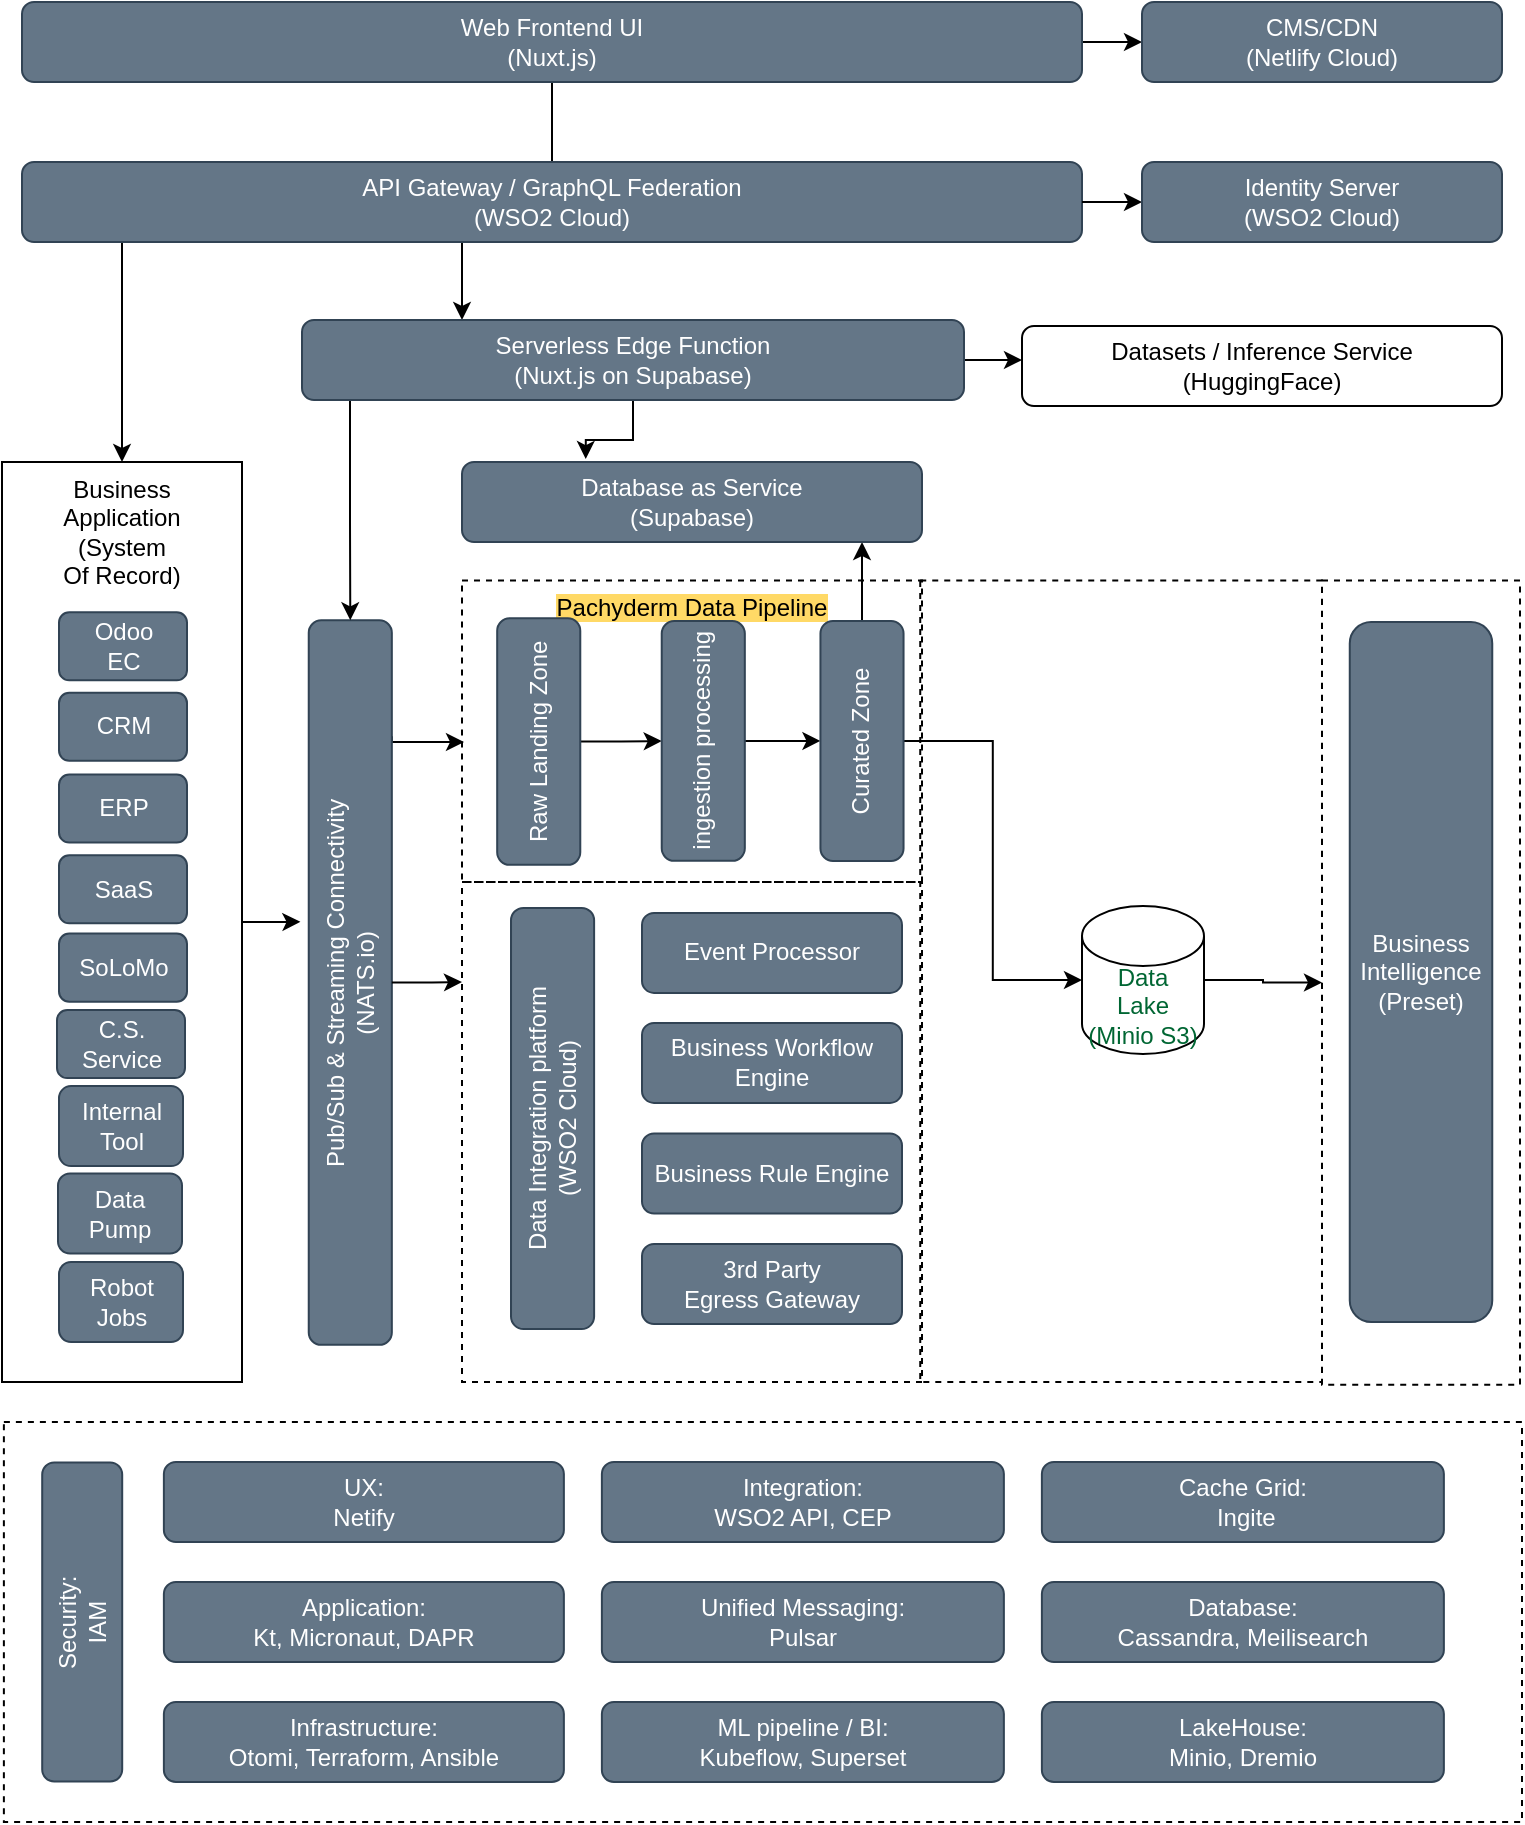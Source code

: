 <mxfile version="22.1.5" type="github">
  <diagram name="Page-1" id="63fa74Grwjo4TsL1Jt9k">
    <mxGraphModel dx="1363" dy="851" grid="1" gridSize="10" guides="1" tooltips="1" connect="1" arrows="1" fold="1" page="1" pageScale="1" pageWidth="850" pageHeight="1100" math="0" shadow="0">
      <root>
        <mxCell id="0" />
        <mxCell id="1" parent="0" />
        <mxCell id="QkDSQcAo3J11459JGNHK-1" value="" style="rounded=0;whiteSpace=wrap;html=1;align=center;verticalAlign=top;strokeColor=default;fillColor=none;dashed=1;" vertex="1" parent="1">
          <mxGeometry x="70.94" y="830" width="759.06" height="200" as="geometry" />
        </mxCell>
        <mxCell id="QkDSQcAo3J11459JGNHK-2" value="" style="rounded=0;whiteSpace=wrap;html=1;align=center;verticalAlign=top;strokeColor=default;fillColor=none;dashed=1;" vertex="1" parent="1">
          <mxGeometry x="529.12" y="409.23" width="200.88" height="400.77" as="geometry" />
        </mxCell>
        <mxCell id="QkDSQcAo3J11459JGNHK-6" value="" style="rounded=0;whiteSpace=wrap;html=1;align=center;verticalAlign=top;strokeColor=default;fillColor=none;dashed=1;" vertex="1" parent="1">
          <mxGeometry x="730" y="409.23" width="99" height="402.11" as="geometry" />
        </mxCell>
        <mxCell id="QkDSQcAo3J11459JGNHK-7" value="" style="rounded=0;whiteSpace=wrap;html=1;align=center;verticalAlign=top;strokeColor=default;fillColor=none;dashed=1;" vertex="1" parent="1">
          <mxGeometry x="300" y="560" width="230" height="250" as="geometry" />
        </mxCell>
        <mxCell id="QkDSQcAo3J11459JGNHK-8" value="&lt;span style=&quot;background-color: rgb(255, 217, 102);&quot;&gt;Pachyderm Data Pipeline&lt;/span&gt;" style="rounded=0;whiteSpace=wrap;html=1;align=center;verticalAlign=top;strokeColor=default;fillColor=none;dashed=1;" vertex="1" parent="1">
          <mxGeometry x="300" y="409.23" width="230" height="150.77" as="geometry" />
        </mxCell>
        <mxCell id="QkDSQcAo3J11459JGNHK-9" style="edgeStyle=orthogonalEdgeStyle;rounded=0;orthogonalLoop=1;jettySize=auto;html=1;fontColor=#000099;startArrow=none;startFill=0;endArrow=none;endFill=0;entryX=0.5;entryY=0;entryDx=0;entryDy=0;" edge="1" parent="1" source="QkDSQcAo3J11459JGNHK-10" target="QkDSQcAo3J11459JGNHK-14">
          <mxGeometry relative="1" as="geometry" />
        </mxCell>
        <mxCell id="QkDSQcAo3J11459JGNHK-73" style="edgeStyle=orthogonalEdgeStyle;rounded=0;orthogonalLoop=1;jettySize=auto;html=1;entryX=0;entryY=0.5;entryDx=0;entryDy=0;" edge="1" parent="1" source="QkDSQcAo3J11459JGNHK-10" target="QkDSQcAo3J11459JGNHK-57">
          <mxGeometry relative="1" as="geometry" />
        </mxCell>
        <mxCell id="QkDSQcAo3J11459JGNHK-10" value="Web Frontend UI&lt;br&gt;(Nuxt.js)" style="rounded=1;whiteSpace=wrap;html=1;fillColor=#647687;strokeColor=#314354;fontColor=#ffffff;" vertex="1" parent="1">
          <mxGeometry x="80" y="120" width="530" height="40" as="geometry" />
        </mxCell>
        <mxCell id="QkDSQcAo3J11459JGNHK-11" style="edgeStyle=orthogonalEdgeStyle;rounded=0;orthogonalLoop=1;jettySize=auto;html=1;fontColor=#000099;startArrow=none;startFill=0;endArrow=classic;endFill=1;" edge="1" parent="1" source="QkDSQcAo3J11459JGNHK-14" target="QkDSQcAo3J11459JGNHK-16">
          <mxGeometry relative="1" as="geometry">
            <mxPoint x="140" y="280" as="targetPoint" />
            <Array as="points">
              <mxPoint x="130" y="290" />
              <mxPoint x="130" y="290" />
            </Array>
          </mxGeometry>
        </mxCell>
        <mxCell id="QkDSQcAo3J11459JGNHK-12" style="edgeStyle=orthogonalEdgeStyle;rounded=0;orthogonalLoop=1;jettySize=auto;html=1;fontColor=#000099;startArrow=none;startFill=0;endArrow=classic;endFill=1;" edge="1" parent="1" source="QkDSQcAo3J11459JGNHK-14" target="QkDSQcAo3J11459JGNHK-27">
          <mxGeometry relative="1" as="geometry">
            <Array as="points">
              <mxPoint x="300" y="250" />
              <mxPoint x="300" y="250" />
            </Array>
          </mxGeometry>
        </mxCell>
        <mxCell id="QkDSQcAo3J11459JGNHK-13" style="edgeStyle=orthogonalEdgeStyle;rounded=0;orthogonalLoop=1;jettySize=auto;html=1;startArrow=none;startFill=0;endArrow=classic;endFill=1;exitX=1;exitY=0.5;exitDx=0;exitDy=0;" edge="1" parent="1" source="QkDSQcAo3J11459JGNHK-27" target="QkDSQcAo3J11459JGNHK-29">
          <mxGeometry relative="1" as="geometry">
            <Array as="points">
              <mxPoint x="650" y="299" />
              <mxPoint x="650" y="299" />
            </Array>
          </mxGeometry>
        </mxCell>
        <mxCell id="QkDSQcAo3J11459JGNHK-14" value="API Gateway / GraphQL Federation&lt;br&gt;(WSO2 Cloud)" style="rounded=1;whiteSpace=wrap;html=1;fillColor=#647687;strokeColor=#314354;fontColor=#ffffff;" vertex="1" parent="1">
          <mxGeometry x="80" y="200" width="530" height="40" as="geometry" />
        </mxCell>
        <mxCell id="QkDSQcAo3J11459JGNHK-16" value="Business&lt;br&gt;Application&lt;br&gt;(System&lt;br&gt;Of Record)" style="rounded=0;whiteSpace=wrap;html=1;align=center;verticalAlign=top;" vertex="1" parent="1">
          <mxGeometry x="70" y="350" width="120" height="460" as="geometry" />
        </mxCell>
        <mxCell id="QkDSQcAo3J11459JGNHK-17" value="C.S. Service" style="rounded=1;whiteSpace=wrap;html=1;fillColor=#647687;strokeColor=#314354;fontColor=#ffffff;" vertex="1" parent="QkDSQcAo3J11459JGNHK-16">
          <mxGeometry x="27.5" y="273.973" width="64" height="34.074" as="geometry" />
        </mxCell>
        <mxCell id="QkDSQcAo3J11459JGNHK-18" value="Odoo&lt;br&gt;EC" style="rounded=1;whiteSpace=wrap;html=1;fillColor=#647687;strokeColor=#314354;fontColor=#ffffff;" vertex="1" parent="QkDSQcAo3J11459JGNHK-16">
          <mxGeometry x="28.5" y="75.105" width="64" height="34.074" as="geometry" />
        </mxCell>
        <mxCell id="QkDSQcAo3J11459JGNHK-19" value="CRM" style="rounded=1;whiteSpace=wrap;html=1;fillColor=#647687;strokeColor=#314354;fontColor=#ffffff;" vertex="1" parent="QkDSQcAo3J11459JGNHK-16">
          <mxGeometry x="28.5" y="115.338" width="64" height="34.074" as="geometry" />
        </mxCell>
        <mxCell id="QkDSQcAo3J11459JGNHK-20" value="ERP" style="rounded=1;whiteSpace=wrap;html=1;fillColor=#647687;strokeColor=#314354;fontColor=#ffffff;" vertex="1" parent="QkDSQcAo3J11459JGNHK-16">
          <mxGeometry x="28.5" y="156.227" width="64" height="34.074" as="geometry" />
        </mxCell>
        <mxCell id="QkDSQcAo3J11459JGNHK-21" value="SaaS" style="rounded=1;whiteSpace=wrap;html=1;fillColor=#647687;strokeColor=#314354;fontColor=#ffffff;" vertex="1" parent="QkDSQcAo3J11459JGNHK-16">
          <mxGeometry x="28.5" y="196.596" width="64" height="34.074" as="geometry" />
        </mxCell>
        <mxCell id="QkDSQcAo3J11459JGNHK-22" value="SoLoMo" style="rounded=1;whiteSpace=wrap;html=1;fillColor=#647687;strokeColor=#314354;fontColor=#ffffff;" vertex="1" parent="QkDSQcAo3J11459JGNHK-16">
          <mxGeometry x="28.5" y="235.79" width="64" height="34.074" as="geometry" />
        </mxCell>
        <mxCell id="QkDSQcAo3J11459JGNHK-23" value="Robot&lt;br&gt;Jobs" style="rounded=1;whiteSpace=wrap;html=1;fillColor=#647687;strokeColor=#314354;fontColor=#ffffff;" vertex="1" parent="QkDSQcAo3J11459JGNHK-16">
          <mxGeometry x="28.5" y="400" width="62" height="40" as="geometry" />
        </mxCell>
        <mxCell id="QkDSQcAo3J11459JGNHK-71" value="Internal&lt;br&gt;Tool" style="rounded=1;whiteSpace=wrap;html=1;fillColor=#647687;strokeColor=#314354;fontColor=#ffffff;" vertex="1" parent="QkDSQcAo3J11459JGNHK-16">
          <mxGeometry x="28.5" y="312.05" width="62" height="40" as="geometry" />
        </mxCell>
        <mxCell id="QkDSQcAo3J11459JGNHK-24" style="edgeStyle=orthogonalEdgeStyle;rounded=0;orthogonalLoop=1;jettySize=auto;html=1;fontColor=#000099;startArrow=none;startFill=0;endArrow=classic;endFill=1;exitX=0.84;exitY=1;exitDx=0;exitDy=0;exitPerimeter=0;" edge="1" parent="1" source="QkDSQcAo3J11459JGNHK-25">
          <mxGeometry relative="1" as="geometry">
            <mxPoint x="301" y="490" as="targetPoint" />
            <Array as="points">
              <mxPoint x="265" y="490" />
            </Array>
          </mxGeometry>
        </mxCell>
        <mxCell id="QkDSQcAo3J11459JGNHK-25" value="Pub/Sub &amp;amp; Streaming Connectivity &lt;br&gt;(NATS.io)" style="rounded=1;whiteSpace=wrap;html=1;fillColor=#647687;strokeColor=#314354;fontColor=#ffffff;rotation=-90;" vertex="1" parent="1">
          <mxGeometry x="63.0" y="589.51" width="362.29" height="41.55" as="geometry" />
        </mxCell>
        <mxCell id="QkDSQcAo3J11459JGNHK-26" style="edgeStyle=orthogonalEdgeStyle;rounded=0;orthogonalLoop=1;jettySize=auto;html=1;fontColor=#000099;startArrow=none;startFill=0;endArrow=classic;endFill=1;entryX=0.269;entryY=-0.037;entryDx=0;entryDy=0;entryPerimeter=0;" edge="1" parent="1" source="QkDSQcAo3J11459JGNHK-27" target="QkDSQcAo3J11459JGNHK-39">
          <mxGeometry relative="1" as="geometry">
            <Array as="points" />
          </mxGeometry>
        </mxCell>
        <mxCell id="QkDSQcAo3J11459JGNHK-84" style="edgeStyle=orthogonalEdgeStyle;rounded=0;orthogonalLoop=1;jettySize=auto;html=1;entryX=1;entryY=0.5;entryDx=0;entryDy=0;" edge="1" parent="1" source="QkDSQcAo3J11459JGNHK-27" target="QkDSQcAo3J11459JGNHK-25">
          <mxGeometry relative="1" as="geometry">
            <Array as="points">
              <mxPoint x="244" y="380" />
              <mxPoint x="244" y="380" />
            </Array>
          </mxGeometry>
        </mxCell>
        <mxCell id="QkDSQcAo3J11459JGNHK-27" value="Serverless Edge Function&lt;br&gt;(Nuxt.js on Supabase)" style="rounded=1;whiteSpace=wrap;html=1;fillColor=#647687;strokeColor=#314354;fontColor=#ffffff;" vertex="1" parent="1">
          <mxGeometry x="220" y="279" width="331" height="40" as="geometry" />
        </mxCell>
        <mxCell id="QkDSQcAo3J11459JGNHK-29" value="Datasets / Inference Service&lt;br&gt;(HuggingFace)" style="rounded=1;whiteSpace=wrap;html=1;" vertex="1" parent="1">
          <mxGeometry x="580" y="282" width="240" height="40" as="geometry" />
        </mxCell>
        <mxCell id="QkDSQcAo3J11459JGNHK-32" style="edgeStyle=orthogonalEdgeStyle;rounded=0;orthogonalLoop=1;jettySize=auto;html=1;entryX=0.5;entryY=0;entryDx=0;entryDy=0;fontColor=#000099;startArrow=none;startFill=0;endArrow=classic;endFill=1;" edge="1" parent="1" source="QkDSQcAo3J11459JGNHK-33" target="QkDSQcAo3J11459JGNHK-35">
          <mxGeometry relative="1" as="geometry" />
        </mxCell>
        <mxCell id="QkDSQcAo3J11459JGNHK-33" value="Raw Landing Zone" style="rounded=1;whiteSpace=wrap;html=1;fillColor=#647687;strokeColor=#314354;fontColor=#ffffff;rotation=-90;" vertex="1" parent="1">
          <mxGeometry x="276.73" y="469" width="123.27" height="41.55" as="geometry" />
        </mxCell>
        <mxCell id="QkDSQcAo3J11459JGNHK-34" style="edgeStyle=orthogonalEdgeStyle;rounded=0;orthogonalLoop=1;jettySize=auto;html=1;entryX=0.5;entryY=0;entryDx=0;entryDy=0;fontColor=#000099;startArrow=none;startFill=0;endArrow=classic;endFill=1;" edge="1" parent="1" source="QkDSQcAo3J11459JGNHK-35" target="QkDSQcAo3J11459JGNHK-38">
          <mxGeometry relative="1" as="geometry" />
        </mxCell>
        <mxCell id="QkDSQcAo3J11459JGNHK-35" value="ingestion processing" style="rounded=1;whiteSpace=wrap;html=1;fillColor=#647687;strokeColor=#314354;fontColor=#ffffff;rotation=-90;" vertex="1" parent="1">
          <mxGeometry x="360.71" y="468.71" width="119.86" height="41.55" as="geometry" />
        </mxCell>
        <mxCell id="QkDSQcAo3J11459JGNHK-36" style="edgeStyle=orthogonalEdgeStyle;rounded=0;orthogonalLoop=1;jettySize=auto;html=1;fontColor=#006633;startArrow=none;startFill=0;endArrow=classic;endFill=1;" edge="1" parent="1" source="QkDSQcAo3J11459JGNHK-38" target="QkDSQcAo3J11459JGNHK-39">
          <mxGeometry relative="1" as="geometry">
            <Array as="points">
              <mxPoint x="500" y="420" />
              <mxPoint x="500" y="420" />
            </Array>
          </mxGeometry>
        </mxCell>
        <mxCell id="QkDSQcAo3J11459JGNHK-37" style="edgeStyle=orthogonalEdgeStyle;rounded=0;orthogonalLoop=1;jettySize=auto;html=1;entryX=0;entryY=0.5;entryDx=0;entryDy=0;entryPerimeter=0;fontColor=#000099;startArrow=none;startFill=0;endArrow=classic;endFill=1;" edge="1" parent="1" source="QkDSQcAo3J11459JGNHK-38" target="QkDSQcAo3J11459JGNHK-40">
          <mxGeometry relative="1" as="geometry">
            <Array as="points" />
          </mxGeometry>
        </mxCell>
        <mxCell id="QkDSQcAo3J11459JGNHK-38" value="Curated Zone" style="rounded=1;whiteSpace=wrap;html=1;fillColor=#647687;strokeColor=#314354;fontColor=#ffffff;rotation=-90;" vertex="1" parent="1">
          <mxGeometry x="440" y="468.71" width="120" height="41.55" as="geometry" />
        </mxCell>
        <mxCell id="QkDSQcAo3J11459JGNHK-39" value="Database as Service&lt;br&gt;(Supabase)" style="rounded=1;whiteSpace=wrap;html=1;fillColor=#647687;strokeColor=#314354;fontColor=#ffffff;" vertex="1" parent="1">
          <mxGeometry x="300" y="350" width="230" height="40" as="geometry" />
        </mxCell>
        <mxCell id="QkDSQcAo3J11459JGNHK-94" style="edgeStyle=orthogonalEdgeStyle;rounded=0;orthogonalLoop=1;jettySize=auto;html=1;" edge="1" parent="1" source="QkDSQcAo3J11459JGNHK-40" target="QkDSQcAo3J11459JGNHK-6">
          <mxGeometry relative="1" as="geometry" />
        </mxCell>
        <mxCell id="QkDSQcAo3J11459JGNHK-40" value="Data&lt;br&gt;Lake&lt;br&gt;(Minio S3)" style="shape=cylinder3;whiteSpace=wrap;html=1;boundedLbl=1;backgroundOutline=1;size=15;fillStyle=auto;fontColor=#006633;fillColor=default;" vertex="1" parent="1">
          <mxGeometry x="610" y="572" width="61" height="74" as="geometry" />
        </mxCell>
        <mxCell id="QkDSQcAo3J11459JGNHK-43" value="Business Rule Engine" style="rounded=1;whiteSpace=wrap;html=1;fillColor=#647687;strokeColor=#314354;fontColor=#ffffff;" vertex="1" parent="1">
          <mxGeometry x="390" y="685.77" width="130" height="40" as="geometry" />
        </mxCell>
        <mxCell id="QkDSQcAo3J11459JGNHK-44" value="Business Workflow&lt;br&gt;Engine" style="rounded=1;whiteSpace=wrap;html=1;fillColor=#647687;strokeColor=#314354;fontColor=#ffffff;" vertex="1" parent="1">
          <mxGeometry x="390" y="630.44" width="130" height="40" as="geometry" />
        </mxCell>
        <mxCell id="QkDSQcAo3J11459JGNHK-45" value="Event Processor" style="rounded=1;whiteSpace=wrap;html=1;fillColor=#647687;strokeColor=#314354;fontColor=#ffffff;" vertex="1" parent="1">
          <mxGeometry x="390" y="575.44" width="130" height="40" as="geometry" />
        </mxCell>
        <mxCell id="QkDSQcAo3J11459JGNHK-47" value="Data Integration platform&lt;br&gt;(WSO2 Cloud)" style="rounded=1;whiteSpace=wrap;html=1;fillColor=#647687;strokeColor=#314354;fontColor=#ffffff;rotation=-90;" vertex="1" parent="1">
          <mxGeometry x="240" y="657.45" width="210.56" height="41.55" as="geometry" />
        </mxCell>
        <mxCell id="QkDSQcAo3J11459JGNHK-48" style="edgeStyle=orthogonalEdgeStyle;rounded=0;orthogonalLoop=1;jettySize=auto;html=1;endArrow=none;endFill=0;startArrow=classic;startFill=1;" edge="1" parent="1" source="QkDSQcAo3J11459JGNHK-49" target="QkDSQcAo3J11459JGNHK-14">
          <mxGeometry relative="1" as="geometry" />
        </mxCell>
        <mxCell id="QkDSQcAo3J11459JGNHK-49" value="Identity Server&lt;br&gt;(WSO2 Cloud)" style="rounded=1;whiteSpace=wrap;html=1;fillColor=#647687;strokeColor=#314354;fontColor=#ffffff;" vertex="1" parent="1">
          <mxGeometry x="640" y="200" width="180" height="40" as="geometry" />
        </mxCell>
        <mxCell id="QkDSQcAo3J11459JGNHK-50" value="3rd Party &lt;br&gt;Egress Gateway" style="rounded=1;whiteSpace=wrap;html=1;fillColor=#647687;strokeColor=#314354;fontColor=#ffffff;" vertex="1" parent="1">
          <mxGeometry x="390" y="741.01" width="130" height="40" as="geometry" />
        </mxCell>
        <mxCell id="QkDSQcAo3J11459JGNHK-51" value="Business&lt;br&gt;Intelligence&lt;br&gt;(Preset)" style="rounded=1;whiteSpace=wrap;html=1;fillColor=#647687;strokeColor=#314354;fontColor=#ffffff;" vertex="1" parent="1">
          <mxGeometry x="743.88" y="430" width="71.25" height="350" as="geometry" />
        </mxCell>
        <mxCell id="QkDSQcAo3J11459JGNHK-52" value="Data&lt;br&gt;Pump" style="rounded=1;whiteSpace=wrap;html=1;fillColor=#647687;strokeColor=#314354;fontColor=#ffffff;" vertex="1" parent="1">
          <mxGeometry x="98" y="705.78" width="62" height="40" as="geometry" />
        </mxCell>
        <mxCell id="QkDSQcAo3J11459JGNHK-53" style="edgeStyle=orthogonalEdgeStyle;rounded=0;orthogonalLoop=1;jettySize=auto;html=1;exitX=0.5;exitY=1;exitDx=0;exitDy=0;startArrow=none;startFill=0;endArrow=none;endFill=0;" edge="1" parent="1" source="QkDSQcAo3J11459JGNHK-16" target="QkDSQcAo3J11459JGNHK-16">
          <mxGeometry relative="1" as="geometry" />
        </mxCell>
        <mxCell id="QkDSQcAo3J11459JGNHK-57" value="CMS/CDN&lt;br&gt;(Netlify Cloud)" style="rounded=1;whiteSpace=wrap;html=1;fillColor=#647687;strokeColor=#314354;fontColor=#ffffff;" vertex="1" parent="1">
          <mxGeometry x="640" y="120" width="180" height="40" as="geometry" />
        </mxCell>
        <mxCell id="QkDSQcAo3J11459JGNHK-58" value="UX: &lt;br&gt;Netify" style="rounded=1;whiteSpace=wrap;html=1;fillColor=#647687;fontColor=#ffffff;strokeColor=#314354;" vertex="1" parent="1">
          <mxGeometry x="150.94" y="850" width="200" height="40" as="geometry" />
        </mxCell>
        <mxCell id="QkDSQcAo3J11459JGNHK-59" value="Application: &lt;br&gt;Kt, Micronaut, DAPR" style="rounded=1;whiteSpace=wrap;html=1;fillColor=#647687;fontColor=#ffffff;strokeColor=#314354;" vertex="1" parent="1">
          <mxGeometry x="150.94" y="910" width="200" height="40" as="geometry" />
        </mxCell>
        <mxCell id="QkDSQcAo3J11459JGNHK-60" value="Unified Messaging: &lt;br&gt;Pulsar" style="rounded=1;whiteSpace=wrap;html=1;fillColor=#647687;fontColor=#ffffff;strokeColor=#314354;" vertex="1" parent="1">
          <mxGeometry x="369.94" y="910" width="201" height="40" as="geometry" />
        </mxCell>
        <mxCell id="QkDSQcAo3J11459JGNHK-61" value="Integration: &lt;br&gt;WSO2 API, CEP" style="rounded=1;whiteSpace=wrap;html=1;fillColor=#647687;fontColor=#ffffff;strokeColor=#314354;" vertex="1" parent="1">
          <mxGeometry x="369.94" y="850" width="201" height="40" as="geometry" />
        </mxCell>
        <mxCell id="QkDSQcAo3J11459JGNHK-62" value="LakeHouse: &lt;br&gt;Minio, Dremio" style="rounded=1;whiteSpace=wrap;html=1;fillColor=#647687;fontColor=#ffffff;strokeColor=#314354;" vertex="1" parent="1">
          <mxGeometry x="589.94" y="970" width="201" height="40" as="geometry" />
        </mxCell>
        <mxCell id="QkDSQcAo3J11459JGNHK-63" value="Security: &lt;br&gt;IAM" style="rounded=1;whiteSpace=wrap;html=1;rotation=-90;fillColor=#647687;fontColor=#ffffff;strokeColor=#314354;" vertex="1" parent="1">
          <mxGeometry x="30.35" y="910" width="159.5" height="40" as="geometry" />
        </mxCell>
        <mxCell id="QkDSQcAo3J11459JGNHK-64" value="Infrastructure: &lt;br&gt;Otomi, Terraform, Ansible" style="rounded=1;whiteSpace=wrap;html=1;fillColor=#647687;fontColor=#ffffff;strokeColor=#314354;" vertex="1" parent="1">
          <mxGeometry x="150.94" y="970" width="200" height="40" as="geometry" />
        </mxCell>
        <mxCell id="QkDSQcAo3J11459JGNHK-65" value="Database: &lt;br&gt;Cassandra, Meilisearch" style="rounded=1;whiteSpace=wrap;html=1;fillColor=#647687;fontColor=#ffffff;strokeColor=#314354;" vertex="1" parent="1">
          <mxGeometry x="589.94" y="910" width="201" height="40" as="geometry" />
        </mxCell>
        <mxCell id="QkDSQcAo3J11459JGNHK-66" value="Cache Grid:&lt;br&gt;&amp;nbsp;Ingite" style="rounded=1;whiteSpace=wrap;html=1;fillColor=#647687;fontColor=#ffffff;strokeColor=#314354;" vertex="1" parent="1">
          <mxGeometry x="589.94" y="850" width="201" height="40" as="geometry" />
        </mxCell>
        <mxCell id="QkDSQcAo3J11459JGNHK-67" value="ML pipeline / BI:&lt;br&gt;Kubeflow, Superset" style="rounded=1;whiteSpace=wrap;html=1;fillColor=#647687;fontColor=#ffffff;strokeColor=#314354;" vertex="1" parent="1">
          <mxGeometry x="369.94" y="970" width="201" height="40" as="geometry" />
        </mxCell>
        <mxCell id="QkDSQcAo3J11459JGNHK-85" style="edgeStyle=orthogonalEdgeStyle;rounded=0;orthogonalLoop=1;jettySize=auto;html=1;entryX=0.584;entryY=-0.1;entryDx=0;entryDy=0;entryPerimeter=0;" edge="1" parent="1" source="QkDSQcAo3J11459JGNHK-16" target="QkDSQcAo3J11459JGNHK-25">
          <mxGeometry relative="1" as="geometry" />
        </mxCell>
        <mxCell id="QkDSQcAo3J11459JGNHK-90" style="edgeStyle=orthogonalEdgeStyle;rounded=0;orthogonalLoop=1;jettySize=auto;html=1;" edge="1" parent="1" source="QkDSQcAo3J11459JGNHK-25">
          <mxGeometry relative="1" as="geometry">
            <mxPoint x="300" y="610" as="targetPoint" />
            <Array as="points" />
          </mxGeometry>
        </mxCell>
      </root>
    </mxGraphModel>
  </diagram>
</mxfile>
